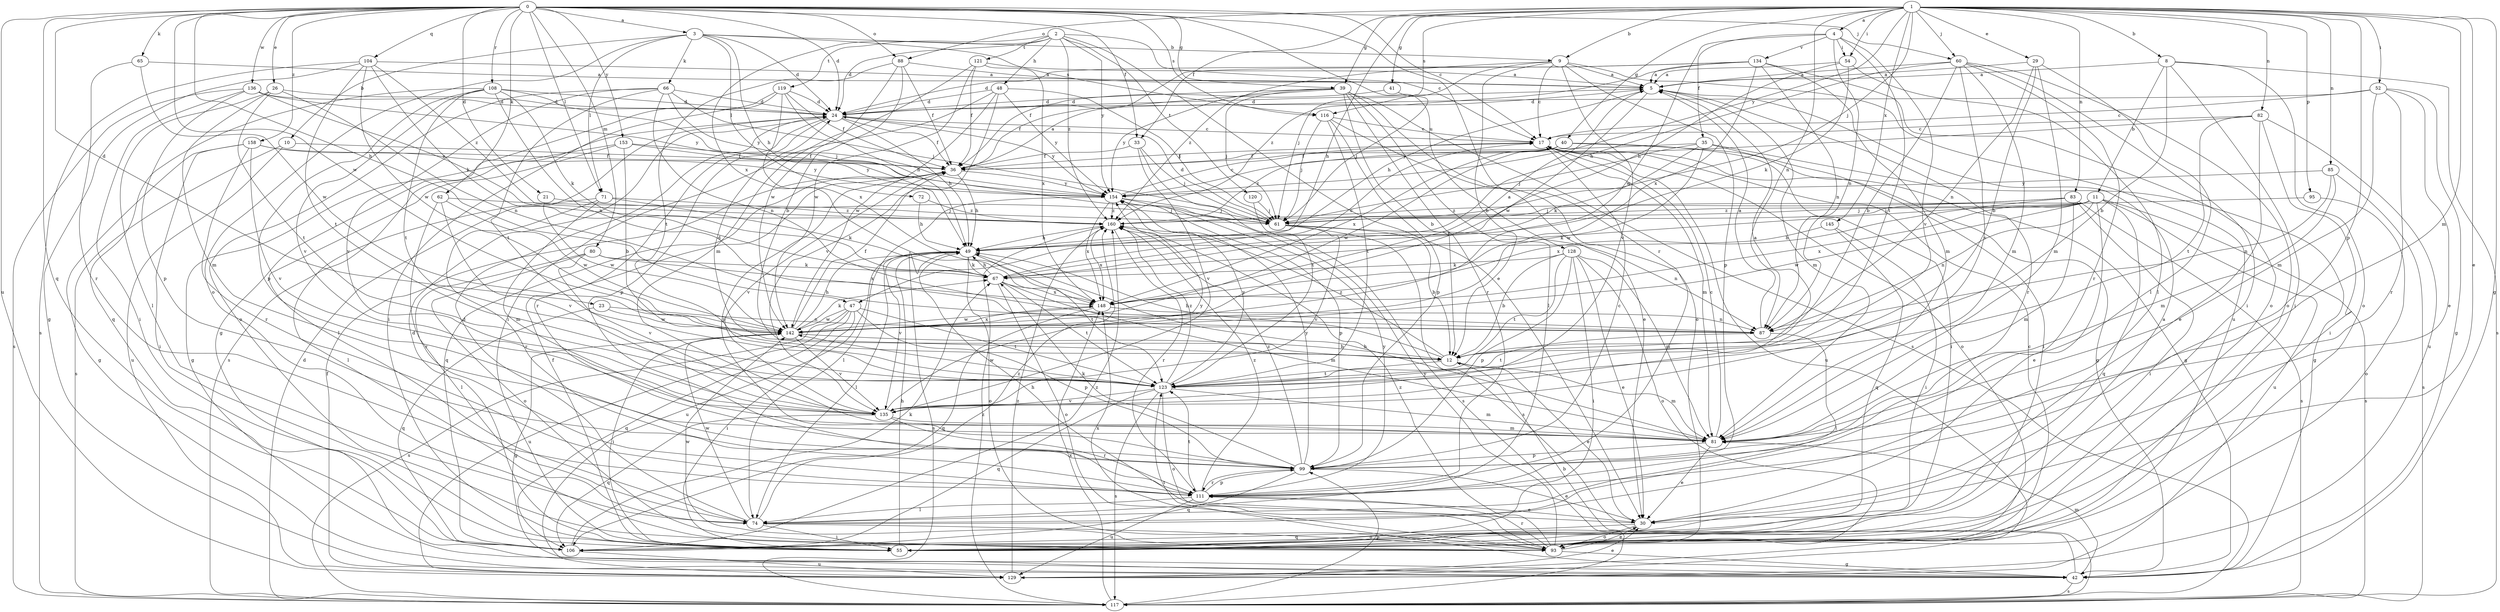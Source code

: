 strict digraph  {
0;
1;
2;
3;
4;
5;
8;
9;
10;
11;
12;
17;
21;
23;
24;
26;
29;
30;
33;
35;
36;
39;
40;
41;
42;
47;
48;
49;
52;
54;
55;
60;
61;
62;
65;
66;
67;
71;
72;
74;
80;
81;
82;
83;
85;
87;
88;
93;
95;
99;
104;
106;
108;
111;
116;
117;
119;
120;
121;
123;
128;
129;
134;
135;
136;
142;
145;
148;
153;
154;
158;
160;
0 -> 3  [label=a];
0 -> 17  [label=c];
0 -> 21  [label=d];
0 -> 23  [label=d];
0 -> 24  [label=d];
0 -> 26  [label=e];
0 -> 33  [label=f];
0 -> 39  [label=g];
0 -> 47  [label=h];
0 -> 60  [label=j];
0 -> 62  [label=k];
0 -> 65  [label=k];
0 -> 71  [label=l];
0 -> 80  [label=m];
0 -> 88  [label=o];
0 -> 104  [label=q];
0 -> 106  [label=q];
0 -> 108  [label=r];
0 -> 111  [label=r];
0 -> 116  [label=s];
0 -> 128  [label=u];
0 -> 129  [label=u];
0 -> 136  [label=w];
0 -> 142  [label=w];
0 -> 153  [label=y];
0 -> 158  [label=z];
1 -> 4  [label=a];
1 -> 8  [label=b];
1 -> 9  [label=b];
1 -> 29  [label=e];
1 -> 30  [label=e];
1 -> 33  [label=f];
1 -> 39  [label=g];
1 -> 40  [label=g];
1 -> 41  [label=g];
1 -> 42  [label=g];
1 -> 47  [label=h];
1 -> 52  [label=i];
1 -> 54  [label=i];
1 -> 60  [label=j];
1 -> 61  [label=j];
1 -> 81  [label=m];
1 -> 82  [label=n];
1 -> 83  [label=n];
1 -> 85  [label=n];
1 -> 87  [label=n];
1 -> 88  [label=o];
1 -> 95  [label=p];
1 -> 99  [label=p];
1 -> 116  [label=s];
1 -> 145  [label=x];
1 -> 154  [label=y];
2 -> 17  [label=c];
2 -> 24  [label=d];
2 -> 30  [label=e];
2 -> 48  [label=h];
2 -> 119  [label=t];
2 -> 120  [label=t];
2 -> 121  [label=t];
2 -> 148  [label=x];
2 -> 154  [label=y];
2 -> 160  [label=z];
3 -> 9  [label=b];
3 -> 10  [label=b];
3 -> 24  [label=d];
3 -> 49  [label=h];
3 -> 66  [label=k];
3 -> 71  [label=l];
3 -> 72  [label=l];
3 -> 93  [label=o];
3 -> 116  [label=s];
4 -> 35  [label=f];
4 -> 54  [label=i];
4 -> 87  [label=n];
4 -> 123  [label=t];
4 -> 134  [label=v];
4 -> 135  [label=v];
4 -> 142  [label=w];
5 -> 24  [label=d];
5 -> 49  [label=h];
5 -> 81  [label=m];
5 -> 111  [label=r];
5 -> 142  [label=w];
8 -> 5  [label=a];
8 -> 11  [label=b];
8 -> 12  [label=b];
8 -> 55  [label=i];
8 -> 93  [label=o];
8 -> 117  [label=s];
9 -> 5  [label=a];
9 -> 12  [label=b];
9 -> 17  [label=c];
9 -> 61  [label=j];
9 -> 99  [label=p];
9 -> 129  [label=u];
9 -> 135  [label=v];
9 -> 160  [label=z];
10 -> 36  [label=f];
10 -> 117  [label=s];
10 -> 129  [label=u];
11 -> 30  [label=e];
11 -> 61  [label=j];
11 -> 67  [label=k];
11 -> 87  [label=n];
11 -> 106  [label=q];
11 -> 117  [label=s];
11 -> 129  [label=u];
11 -> 142  [label=w];
11 -> 148  [label=x];
11 -> 160  [label=z];
12 -> 24  [label=d];
12 -> 30  [label=e];
12 -> 49  [label=h];
12 -> 81  [label=m];
12 -> 123  [label=t];
12 -> 160  [label=z];
17 -> 36  [label=f];
17 -> 42  [label=g];
17 -> 81  [label=m];
17 -> 93  [label=o];
17 -> 129  [label=u];
21 -> 61  [label=j];
21 -> 142  [label=w];
23 -> 87  [label=n];
23 -> 106  [label=q];
23 -> 142  [label=w];
24 -> 17  [label=c];
24 -> 36  [label=f];
24 -> 49  [label=h];
24 -> 99  [label=p];
24 -> 111  [label=r];
24 -> 117  [label=s];
24 -> 154  [label=y];
26 -> 24  [label=d];
26 -> 74  [label=l];
26 -> 81  [label=m];
26 -> 87  [label=n];
26 -> 123  [label=t];
29 -> 5  [label=a];
29 -> 12  [label=b];
29 -> 74  [label=l];
29 -> 81  [label=m];
29 -> 87  [label=n];
30 -> 49  [label=h];
30 -> 93  [label=o];
30 -> 106  [label=q];
33 -> 36  [label=f];
33 -> 61  [label=j];
33 -> 123  [label=t];
33 -> 135  [label=v];
35 -> 36  [label=f];
35 -> 42  [label=g];
35 -> 55  [label=i];
35 -> 61  [label=j];
35 -> 67  [label=k];
35 -> 142  [label=w];
36 -> 5  [label=a];
36 -> 49  [label=h];
36 -> 99  [label=p];
36 -> 106  [label=q];
36 -> 135  [label=v];
36 -> 154  [label=y];
39 -> 12  [label=b];
39 -> 24  [label=d];
39 -> 36  [label=f];
39 -> 61  [label=j];
39 -> 74  [label=l];
39 -> 93  [label=o];
39 -> 111  [label=r];
39 -> 117  [label=s];
39 -> 154  [label=y];
40 -> 36  [label=f];
40 -> 42  [label=g];
40 -> 55  [label=i];
40 -> 142  [label=w];
40 -> 148  [label=x];
40 -> 160  [label=z];
41 -> 24  [label=d];
41 -> 61  [label=j];
42 -> 12  [label=b];
42 -> 81  [label=m];
42 -> 117  [label=s];
42 -> 123  [label=t];
47 -> 55  [label=i];
47 -> 99  [label=p];
47 -> 106  [label=q];
47 -> 117  [label=s];
47 -> 123  [label=t];
47 -> 129  [label=u];
47 -> 142  [label=w];
48 -> 24  [label=d];
48 -> 55  [label=i];
48 -> 61  [label=j];
48 -> 135  [label=v];
48 -> 142  [label=w];
48 -> 154  [label=y];
49 -> 67  [label=k];
49 -> 74  [label=l];
49 -> 93  [label=o];
49 -> 117  [label=s];
49 -> 123  [label=t];
49 -> 129  [label=u];
49 -> 135  [label=v];
52 -> 17  [label=c];
52 -> 24  [label=d];
52 -> 30  [label=e];
52 -> 42  [label=g];
52 -> 81  [label=m];
52 -> 111  [label=r];
54 -> 5  [label=a];
54 -> 49  [label=h];
54 -> 67  [label=k];
54 -> 74  [label=l];
55 -> 5  [label=a];
55 -> 24  [label=d];
55 -> 36  [label=f];
55 -> 49  [label=h];
60 -> 5  [label=a];
60 -> 12  [label=b];
60 -> 49  [label=h];
60 -> 55  [label=i];
60 -> 81  [label=m];
60 -> 93  [label=o];
60 -> 111  [label=r];
60 -> 135  [label=v];
61 -> 12  [label=b];
61 -> 24  [label=d];
61 -> 87  [label=n];
61 -> 117  [label=s];
61 -> 135  [label=v];
62 -> 61  [label=j];
62 -> 111  [label=r];
62 -> 135  [label=v];
62 -> 142  [label=w];
65 -> 5  [label=a];
65 -> 111  [label=r];
65 -> 142  [label=w];
66 -> 24  [label=d];
66 -> 61  [label=j];
66 -> 87  [label=n];
66 -> 93  [label=o];
66 -> 123  [label=t];
66 -> 135  [label=v];
66 -> 154  [label=y];
67 -> 17  [label=c];
67 -> 49  [label=h];
67 -> 81  [label=m];
67 -> 93  [label=o];
67 -> 123  [label=t];
67 -> 148  [label=x];
71 -> 67  [label=k];
71 -> 74  [label=l];
71 -> 81  [label=m];
71 -> 111  [label=r];
71 -> 160  [label=z];
72 -> 49  [label=h];
72 -> 160  [label=z];
74 -> 24  [label=d];
74 -> 55  [label=i];
74 -> 93  [label=o];
74 -> 142  [label=w];
74 -> 160  [label=z];
80 -> 67  [label=k];
80 -> 74  [label=l];
80 -> 93  [label=o];
80 -> 135  [label=v];
80 -> 148  [label=x];
81 -> 17  [label=c];
81 -> 30  [label=e];
81 -> 49  [label=h];
81 -> 99  [label=p];
82 -> 17  [label=c];
82 -> 30  [label=e];
82 -> 55  [label=i];
82 -> 123  [label=t];
82 -> 129  [label=u];
82 -> 154  [label=y];
83 -> 55  [label=i];
83 -> 61  [label=j];
83 -> 81  [label=m];
83 -> 117  [label=s];
83 -> 148  [label=x];
83 -> 160  [label=z];
85 -> 81  [label=m];
85 -> 87  [label=n];
85 -> 117  [label=s];
85 -> 154  [label=y];
87 -> 5  [label=a];
87 -> 74  [label=l];
87 -> 123  [label=t];
88 -> 5  [label=a];
88 -> 12  [label=b];
88 -> 36  [label=f];
88 -> 123  [label=t];
88 -> 142  [label=w];
93 -> 17  [label=c];
93 -> 30  [label=e];
93 -> 42  [label=g];
93 -> 111  [label=r];
93 -> 142  [label=w];
93 -> 148  [label=x];
93 -> 154  [label=y];
93 -> 160  [label=z];
95 -> 61  [label=j];
95 -> 93  [label=o];
99 -> 17  [label=c];
99 -> 30  [label=e];
99 -> 67  [label=k];
99 -> 106  [label=q];
99 -> 111  [label=r];
99 -> 154  [label=y];
99 -> 160  [label=z];
104 -> 5  [label=a];
104 -> 42  [label=g];
104 -> 67  [label=k];
104 -> 117  [label=s];
104 -> 123  [label=t];
104 -> 142  [label=w];
104 -> 160  [label=z];
106 -> 67  [label=k];
106 -> 129  [label=u];
106 -> 160  [label=z];
108 -> 24  [label=d];
108 -> 61  [label=j];
108 -> 67  [label=k];
108 -> 87  [label=n];
108 -> 99  [label=p];
108 -> 106  [label=q];
108 -> 123  [label=t];
108 -> 135  [label=v];
111 -> 30  [label=e];
111 -> 74  [label=l];
111 -> 99  [label=p];
111 -> 123  [label=t];
111 -> 129  [label=u];
111 -> 154  [label=y];
111 -> 160  [label=z];
116 -> 17  [label=c];
116 -> 30  [label=e];
116 -> 61  [label=j];
116 -> 99  [label=p];
116 -> 123  [label=t];
117 -> 24  [label=d];
117 -> 99  [label=p];
117 -> 148  [label=x];
117 -> 160  [label=z];
119 -> 24  [label=d];
119 -> 36  [label=f];
119 -> 42  [label=g];
119 -> 49  [label=h];
119 -> 55  [label=i];
119 -> 148  [label=x];
120 -> 61  [label=j];
120 -> 117  [label=s];
121 -> 5  [label=a];
121 -> 36  [label=f];
121 -> 81  [label=m];
121 -> 142  [label=w];
121 -> 148  [label=x];
123 -> 5  [label=a];
123 -> 81  [label=m];
123 -> 93  [label=o];
123 -> 106  [label=q];
123 -> 117  [label=s];
123 -> 135  [label=v];
123 -> 142  [label=w];
123 -> 154  [label=y];
123 -> 160  [label=z];
128 -> 12  [label=b];
128 -> 30  [label=e];
128 -> 55  [label=i];
128 -> 67  [label=k];
128 -> 81  [label=m];
128 -> 93  [label=o];
128 -> 99  [label=p];
128 -> 123  [label=t];
129 -> 30  [label=e];
129 -> 36  [label=f];
129 -> 160  [label=z];
134 -> 5  [label=a];
134 -> 24  [label=d];
134 -> 36  [label=f];
134 -> 81  [label=m];
134 -> 87  [label=n];
134 -> 93  [label=o];
134 -> 148  [label=x];
134 -> 160  [label=z];
135 -> 81  [label=m];
135 -> 106  [label=q];
135 -> 111  [label=r];
135 -> 154  [label=y];
136 -> 24  [label=d];
136 -> 55  [label=i];
136 -> 99  [label=p];
136 -> 117  [label=s];
136 -> 154  [label=y];
136 -> 160  [label=z];
142 -> 12  [label=b];
142 -> 36  [label=f];
142 -> 42  [label=g];
142 -> 49  [label=h];
142 -> 55  [label=i];
142 -> 67  [label=k];
142 -> 135  [label=v];
142 -> 148  [label=x];
145 -> 49  [label=h];
145 -> 55  [label=i];
145 -> 106  [label=q];
148 -> 5  [label=a];
148 -> 87  [label=n];
148 -> 106  [label=q];
148 -> 142  [label=w];
153 -> 12  [label=b];
153 -> 36  [label=f];
153 -> 42  [label=g];
153 -> 74  [label=l];
153 -> 154  [label=y];
154 -> 17  [label=c];
154 -> 61  [label=j];
154 -> 74  [label=l];
154 -> 99  [label=p];
154 -> 148  [label=x];
154 -> 160  [label=z];
158 -> 36  [label=f];
158 -> 42  [label=g];
158 -> 55  [label=i];
158 -> 111  [label=r];
158 -> 135  [label=v];
158 -> 154  [label=y];
160 -> 49  [label=h];
160 -> 111  [label=r];
160 -> 148  [label=x];
}
